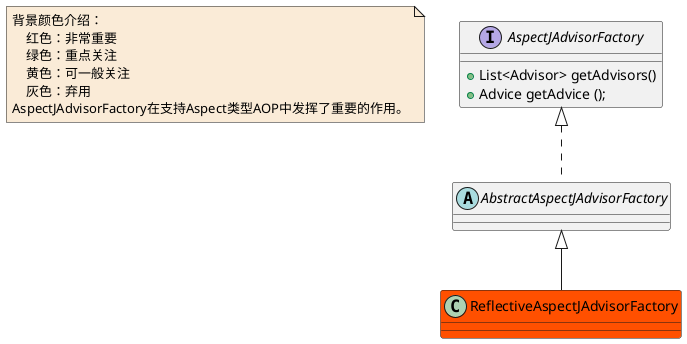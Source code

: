 @startuml

note  as N1 #FAEBD7
    背景颜色介绍：
        红色：非常重要
        绿色：重点关注
        黄色：可一般关注
        灰色：弃用
    AspectJAdvisorFactory在支持Aspect类型AOP中发挥了重要的作用。
end note

interface AspectJAdvisorFactory
AspectJAdvisorFactory : +List<Advisor> getAdvisors()
AspectJAdvisorFactory : +Advice getAdvice ();
abstract class AbstractAspectJAdvisorFactory
class ReflectiveAspectJAdvisorFactory #FF5000


AspectJAdvisorFactory <|.. AbstractAspectJAdvisorFactory

AbstractAspectJAdvisorFactory <|-- ReflectiveAspectJAdvisorFactory

@enduml